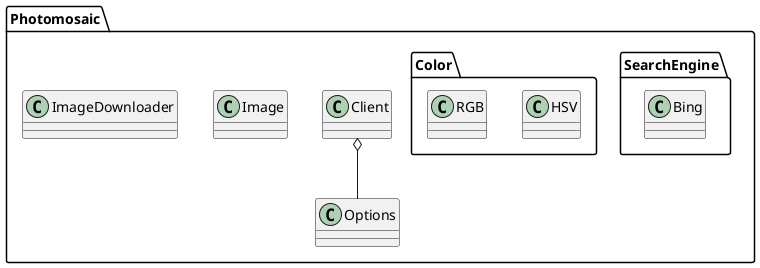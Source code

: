 @startuml

package Photomosaic {
  class Client
  class Image
  class ImageDownloader
  class Options

  Client o-- Options

  package SearchEngine {
    class Bing
  }

  package Color {
    class HSV
    class RGB
  }
}

@enduml
